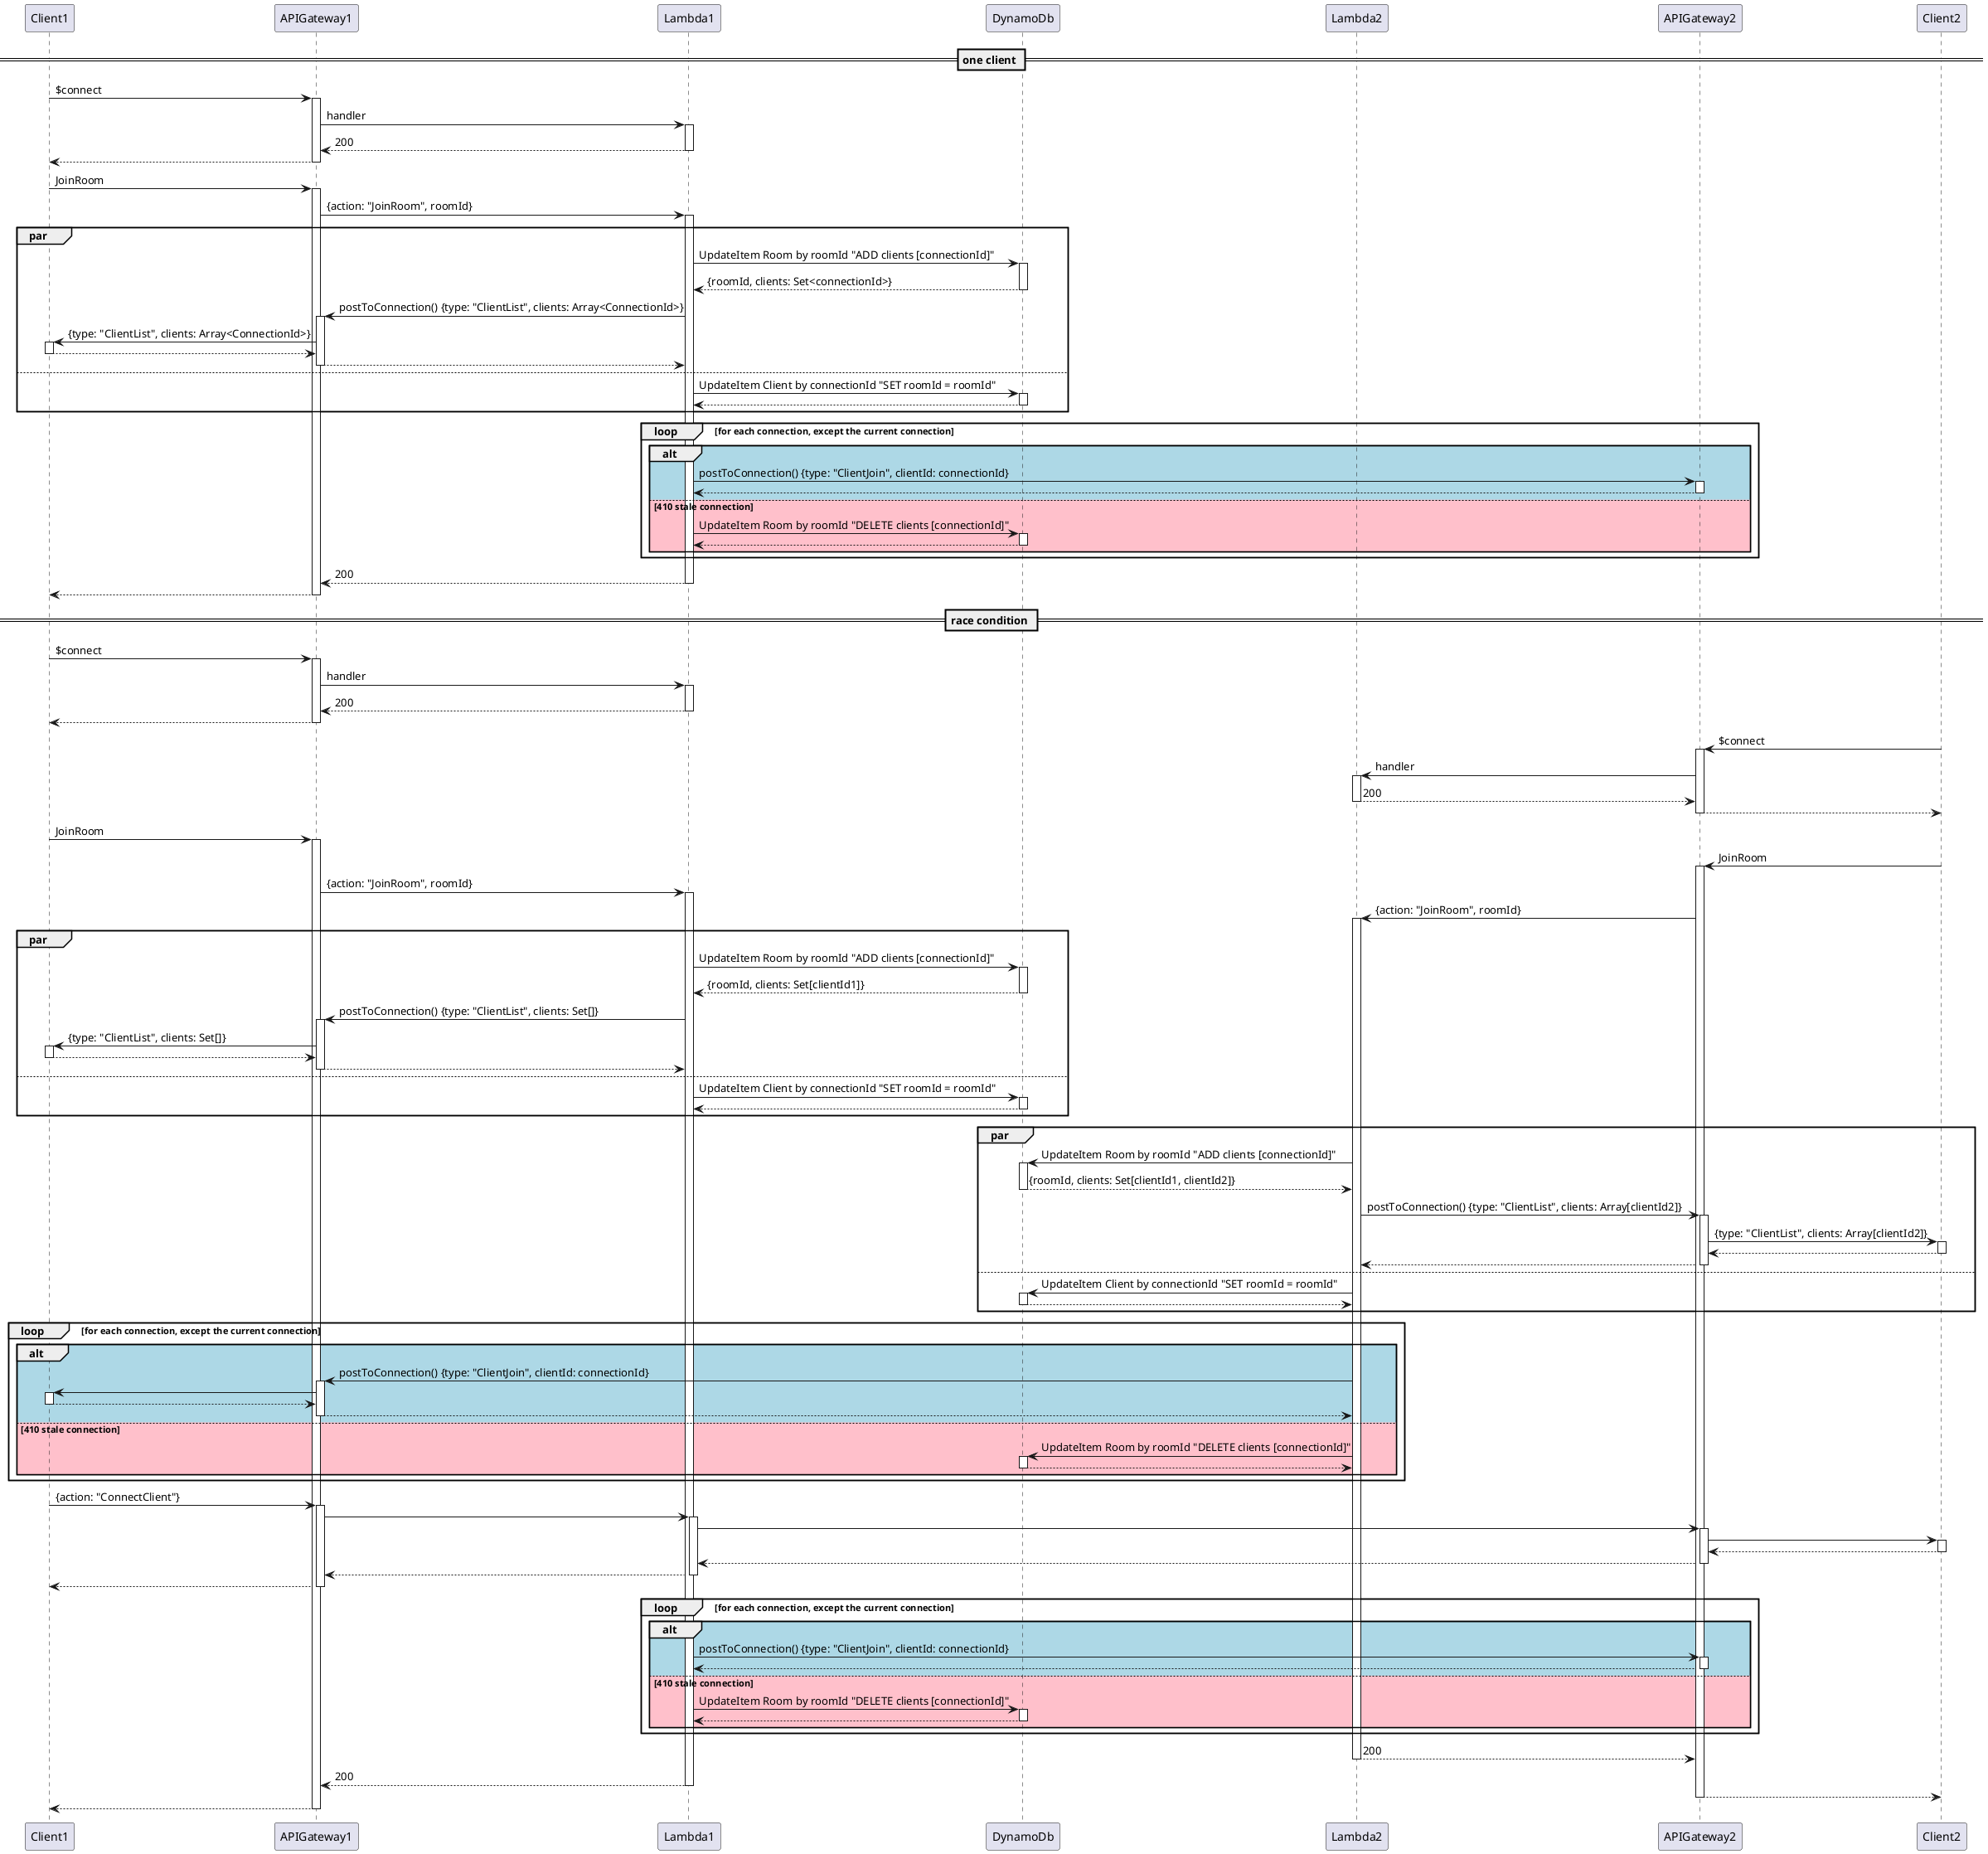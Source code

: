 @startuml Gameroom

autoactivate on

participant Client1
participant APIGateway1
participant Lambda1
participant DynamoDb
participant Lambda2
participant APIGateway2
participant Client2

== one client ==

' WebSocket connect
Client1 -> APIGateway1 : $connect
  APIGateway1 -> Lambda1 : handler
  return 200
return
' On connect
Client1 -> APIGateway1 : JoinRoom
  APIGateway1 -> Lambda1 : {action: "JoinRoom", roomId}
    par
      Lambda1 -> DynamoDb : UpdateItem Room by roomId "ADD clients [connectionId]"
      return {roomId, clients: Set<connectionId>}
      Lambda1 -> APIGateway1 : postToConnection() {type: "ClientList", clients: Array<ConnectionId>}
      APIGateway1 -> Client1 : {type: "ClientList", clients: Array<ConnectionId>}
      return
      return
    else
      Lambda1 -> DynamoDb : UpdateItem Client by connectionId "SET roomId = roomId"
      return
    end

    loop for each connection, except the current connection
      alt #lightblue
        Lambda1 -> APIGateway2 : postToConnection() {type: "ClientJoin", clientId: connectionId}
        return
      else #pink 410 stale connection
        Lambda1 -> DynamoDb : UpdateItem Room by roomId "DELETE clients [connectionId]"
        return
      end
    end
  return 200
return

== race condition ==

' WebSocket connect
Client1 -> APIGateway1 : $connect
  APIGateway1 -> Lambda1 : handler
  return 200
return
Client2 -> APIGateway2 : $connect
  APIGateway2 -> Lambda2 : handler
  return 200
return
' On connect
Client1 -> APIGateway1 : JoinRoom
Client2 -> APIGateway2 : JoinRoom
  APIGateway1 -> Lambda1 : {action: "JoinRoom", roomId}
  APIGateway2 -> Lambda2 : {action: "JoinRoom", roomId}
    par
      Lambda1 -> DynamoDb : UpdateItem Room by roomId "ADD clients [connectionId]"
      return {roomId, clients: Set[clientId1]}
      Lambda1 -> APIGateway1 : postToConnection() {type: "ClientList", clients: Set[]}
      APIGateway1 -> Client1 : {type: "ClientList", clients: Set[]}
      return
      return
    else
      Lambda1 -> DynamoDb : UpdateItem Client by connectionId "SET roomId = roomId"
      return
    end

    par
      Lambda2 -> DynamoDb : UpdateItem Room by roomId "ADD clients [connectionId]"
      return {roomId, clients: Set[clientId1, clientId2]}
      Lambda2 -> APIGateway2 : postToConnection() {type: "ClientList", clients: Array[clientId2]}
      APIGateway2 -> Client2 : {type: "ClientList", clients: Array[clientId2]}
      return
      return
    else
      Lambda2 -> DynamoDb : UpdateItem Client by connectionId "SET roomId = roomId"
      return
    end

    loop for each connection, except the current connection
      alt #lightblue
        Lambda2 -> APIGateway1 : postToConnection() {type: "ClientJoin", clientId: connectionId}
          APIGateway1 -> Client1
          return
        return
      else #pink 410 stale connection
        Lambda2 -> DynamoDb : UpdateItem Room by roomId "DELETE clients [connectionId]"
        return
      end
    end

Client1 -> APIGateway1 : {action: "ConnectClient"}
  APIGateway1 -> Lambda1
    Lambda1 -> APIGateway2
      APIGateway2 -> Client2
      return
    return
  return
return

    loop for each connection, except the current connection
      alt #lightblue
        Lambda1 -> APIGateway2 : postToConnection() {type: "ClientJoin", clientId: connectionId}
        return
      else #pink 410 stale connection
        Lambda1 -> DynamoDb : UpdateItem Room by roomId "DELETE clients [connectionId]"
        return
      end
    end
  return 200
  return 200
return
return

@enduml
